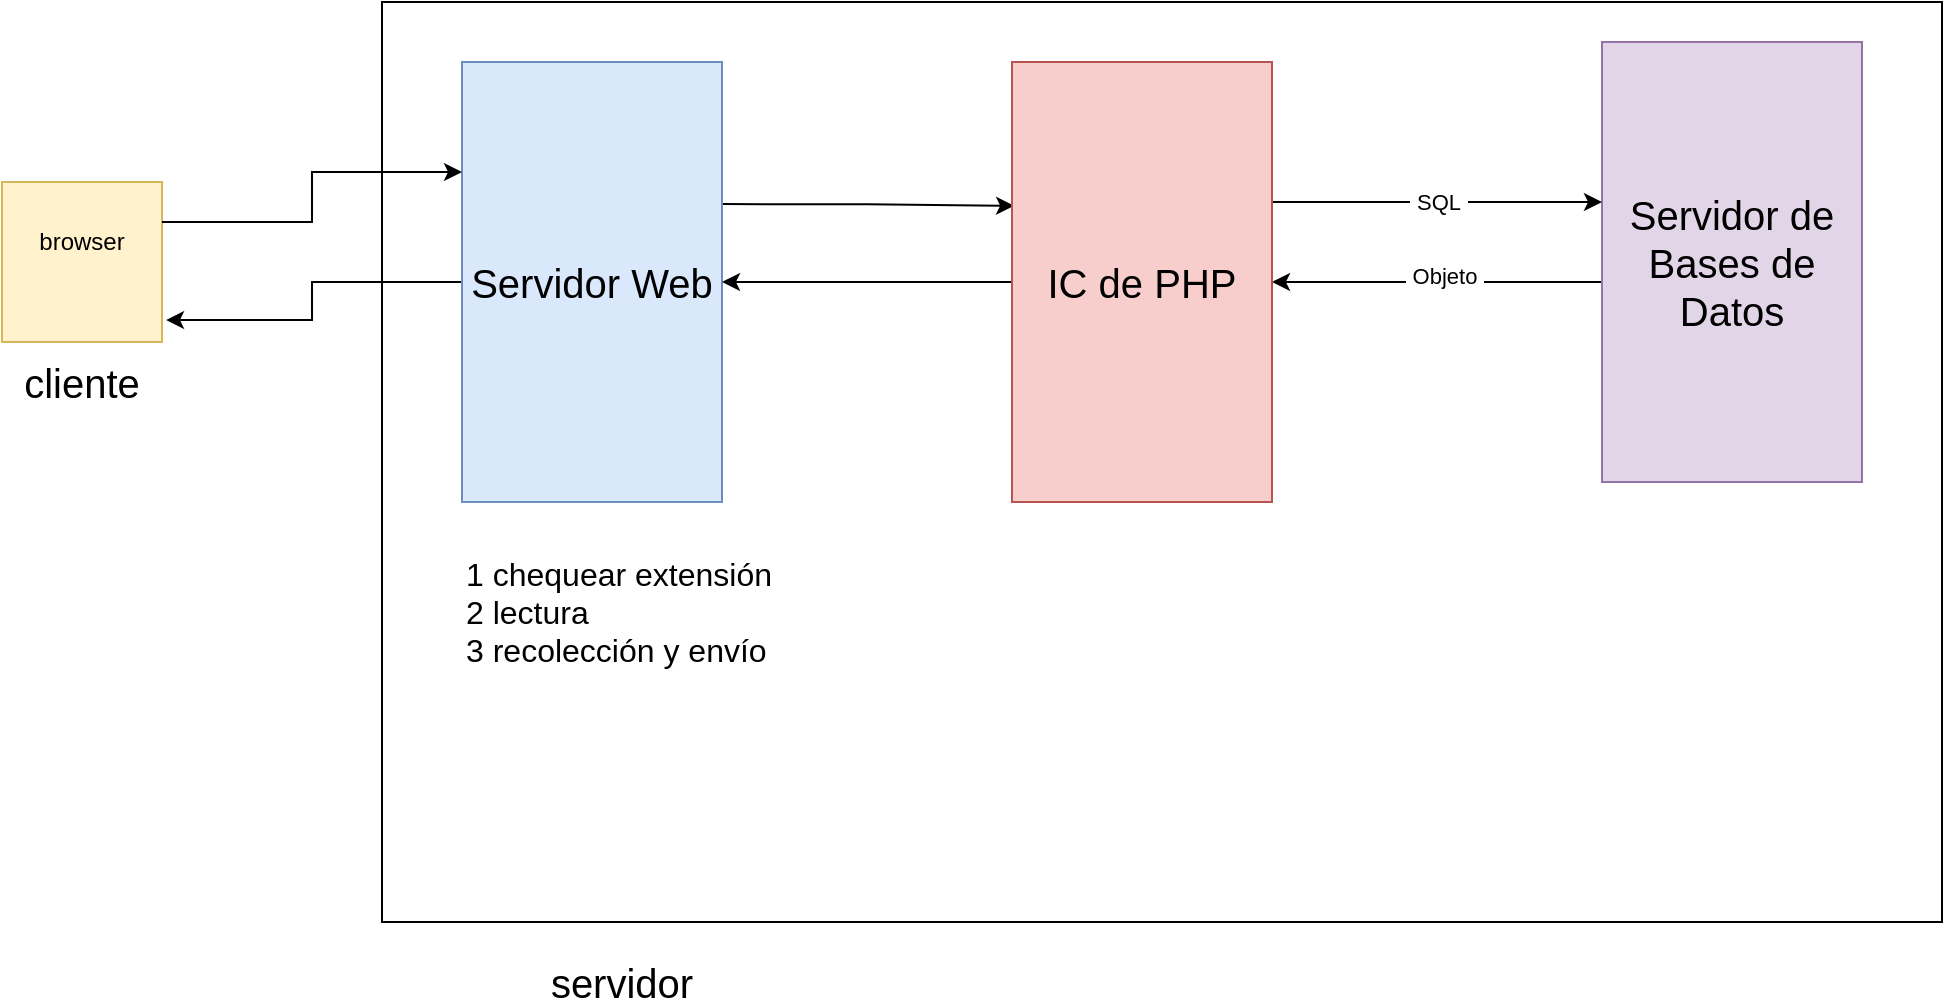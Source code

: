 <mxfile version="13.0.3" type="device"><diagram id="I9Rfz_LUwxoT4HQdj64P" name="Page-1"><mxGraphModel dx="1092" dy="989" grid="1" gridSize="10" guides="1" tooltips="1" connect="1" arrows="1" fold="1" page="1" pageScale="1" pageWidth="1169" pageHeight="827" math="0" shadow="0"><root><mxCell id="0"/><mxCell id="1" parent="0"/><mxCell id="FQ3ksTSMPZ9UAhvSOvrM-1" value="" style="rounded=0;whiteSpace=wrap;html=1;fillColor=#fff2cc;strokeColor=#d6b656;" parent="1" vertex="1"><mxGeometry x="80" y="120" width="80" height="80" as="geometry"/></mxCell><mxCell id="FQ3ksTSMPZ9UAhvSOvrM-2" value="&lt;font style=&quot;font-size: 20px&quot;&gt;cliente&lt;/font&gt;" style="text;html=1;strokeColor=none;fillColor=none;align=center;verticalAlign=middle;whiteSpace=wrap;rounded=0;" parent="1" vertex="1"><mxGeometry x="100" y="210" width="40" height="20" as="geometry"/></mxCell><mxCell id="FQ3ksTSMPZ9UAhvSOvrM-3" value="" style="rounded=0;whiteSpace=wrap;html=1;" parent="1" vertex="1"><mxGeometry x="270" y="30" width="780" height="460" as="geometry"/></mxCell><mxCell id="FQ3ksTSMPZ9UAhvSOvrM-4" value="&lt;font style=&quot;font-size: 20px&quot;&gt;servidor&lt;/font&gt;" style="text;html=1;strokeColor=none;fillColor=none;align=center;verticalAlign=middle;whiteSpace=wrap;rounded=0;" parent="1" vertex="1"><mxGeometry x="370" y="510" width="40" height="20" as="geometry"/></mxCell><mxCell id="FQ3ksTSMPZ9UAhvSOvrM-5" value="browser" style="text;html=1;strokeColor=none;fillColor=none;align=center;verticalAlign=middle;whiteSpace=wrap;rounded=0;" parent="1" vertex="1"><mxGeometry x="100" y="140" width="40" height="20" as="geometry"/></mxCell><mxCell id="FQ3ksTSMPZ9UAhvSOvrM-13" value="" style="edgeStyle=orthogonalEdgeStyle;rounded=0;orthogonalLoop=1;jettySize=auto;html=1;entryX=1.025;entryY=0.863;entryDx=0;entryDy=0;entryPerimeter=0;" parent="1" source="FQ3ksTSMPZ9UAhvSOvrM-6" target="FQ3ksTSMPZ9UAhvSOvrM-1" edge="1"><mxGeometry relative="1" as="geometry"><mxPoint x="230" y="170" as="targetPoint"/></mxGeometry></mxCell><mxCell id="FQ3ksTSMPZ9UAhvSOvrM-17" value="" style="edgeStyle=orthogonalEdgeStyle;rounded=0;orthogonalLoop=1;jettySize=auto;html=1;entryX=0.008;entryY=0.327;entryDx=0;entryDy=0;exitX=1;exitY=0.323;exitDx=0;exitDy=0;exitPerimeter=0;entryPerimeter=0;" parent="1" source="FQ3ksTSMPZ9UAhvSOvrM-6" target="FQ3ksTSMPZ9UAhvSOvrM-8" edge="1"><mxGeometry relative="1" as="geometry"><mxPoint x="520" y="170" as="targetPoint"/></mxGeometry></mxCell><mxCell id="FQ3ksTSMPZ9UAhvSOvrM-6" value="&lt;font style=&quot;font-size: 20px&quot;&gt;Servidor Web&lt;/font&gt;" style="rounded=0;whiteSpace=wrap;html=1;fillColor=#dae8fc;strokeColor=#6c8ebf;" parent="1" vertex="1"><mxGeometry x="310" y="60" width="130" height="220" as="geometry"/></mxCell><mxCell id="FQ3ksTSMPZ9UAhvSOvrM-22" value="" style="edgeStyle=orthogonalEdgeStyle;rounded=0;orthogonalLoop=1;jettySize=auto;html=1;" parent="1" source="FQ3ksTSMPZ9UAhvSOvrM-7" target="FQ3ksTSMPZ9UAhvSOvrM-8" edge="1"><mxGeometry relative="1" as="geometry"><mxPoint x="800" y="160" as="targetPoint"/><Array as="points"><mxPoint x="860" y="170"/><mxPoint x="860" y="170"/></Array></mxGeometry></mxCell><mxCell id="cZ8xxn3_GW16zy8IE7dB-2" value="&amp;nbsp;Objeto&amp;nbsp;" style="edgeLabel;html=1;align=center;verticalAlign=middle;resizable=0;points=[];" vertex="1" connectable="0" parent="FQ3ksTSMPZ9UAhvSOvrM-22"><mxGeometry x="-0.042" y="-3" relative="1" as="geometry"><mxPoint as="offset"/></mxGeometry></mxCell><mxCell id="FQ3ksTSMPZ9UAhvSOvrM-7" value="&lt;font style=&quot;font-size: 20px&quot;&gt;Servidor de Bases de Datos&lt;/font&gt;" style="rounded=0;whiteSpace=wrap;html=1;fillColor=#e1d5e7;strokeColor=#9673a6;" parent="1" vertex="1"><mxGeometry x="880" y="50" width="130" height="220" as="geometry"/></mxCell><mxCell id="FQ3ksTSMPZ9UAhvSOvrM-18" style="edgeStyle=orthogonalEdgeStyle;rounded=0;orthogonalLoop=1;jettySize=auto;html=1;" parent="1" source="FQ3ksTSMPZ9UAhvSOvrM-8" target="FQ3ksTSMPZ9UAhvSOvrM-6" edge="1"><mxGeometry relative="1" as="geometry"/></mxCell><mxCell id="FQ3ksTSMPZ9UAhvSOvrM-20" value="" style="edgeStyle=orthogonalEdgeStyle;rounded=0;orthogonalLoop=1;jettySize=auto;html=1;" parent="1" source="FQ3ksTSMPZ9UAhvSOvrM-8" target="FQ3ksTSMPZ9UAhvSOvrM-7" edge="1"><mxGeometry relative="1" as="geometry"><mxPoint x="795" y="170" as="targetPoint"/><Array as="points"><mxPoint x="860" y="130"/><mxPoint x="860" y="130"/></Array></mxGeometry></mxCell><mxCell id="cZ8xxn3_GW16zy8IE7dB-1" value="&amp;nbsp;SQL&amp;nbsp;" style="edgeLabel;html=1;align=center;verticalAlign=middle;resizable=0;points=[];" vertex="1" connectable="0" parent="FQ3ksTSMPZ9UAhvSOvrM-20"><mxGeometry x="0.758" y="-62" relative="1" as="geometry"><mxPoint x="-62" y="-62" as="offset"/></mxGeometry></mxCell><mxCell id="FQ3ksTSMPZ9UAhvSOvrM-8" value="&lt;font style=&quot;font-size: 20px&quot;&gt;IC de PHP&lt;/font&gt;" style="rounded=0;whiteSpace=wrap;html=1;fillColor=#f8cecc;strokeColor=#b85450;" parent="1" vertex="1"><mxGeometry x="585" y="60" width="130" height="220" as="geometry"/></mxCell><mxCell id="FQ3ksTSMPZ9UAhvSOvrM-10" value="" style="edgeStyle=orthogonalEdgeStyle;rounded=0;orthogonalLoop=1;jettySize=auto;html=1;entryX=0;entryY=0.25;entryDx=0;entryDy=0;" parent="1" source="FQ3ksTSMPZ9UAhvSOvrM-1" target="FQ3ksTSMPZ9UAhvSOvrM-6" edge="1"><mxGeometry relative="1" as="geometry"><mxPoint x="240" y="160" as="targetPoint"/><Array as="points"><mxPoint x="235" y="140"/><mxPoint x="235" y="115"/></Array></mxGeometry></mxCell><mxCell id="FQ3ksTSMPZ9UAhvSOvrM-11" value="&lt;font style=&quot;font-size: 16px&quot;&gt;1 chequear extensión&lt;br&gt;2 lectura&lt;br&gt;3 recolección y envío&lt;br&gt;&lt;br&gt;&lt;/font&gt;" style="text;html=1;strokeColor=none;fillColor=none;align=left;verticalAlign=top;whiteSpace=wrap;rounded=0;" parent="1" vertex="1"><mxGeometry x="310" y="300" width="180" height="80" as="geometry"/></mxCell></root></mxGraphModel></diagram></mxfile>